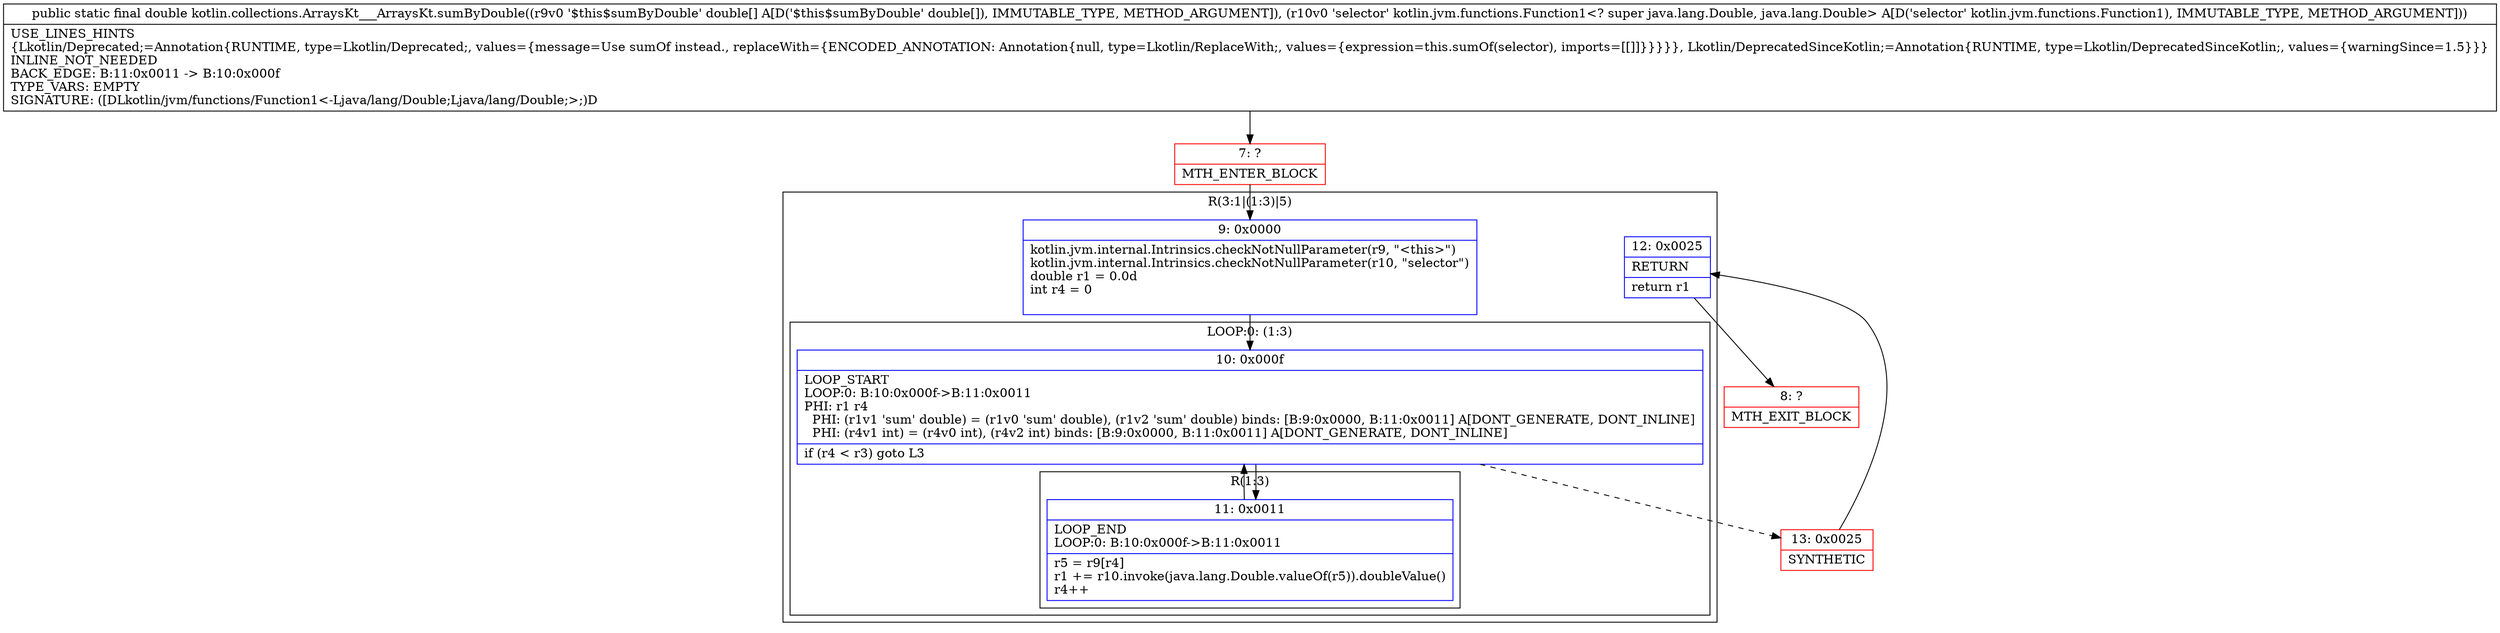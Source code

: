 digraph "CFG forkotlin.collections.ArraysKt___ArraysKt.sumByDouble([DLkotlin\/jvm\/functions\/Function1;)D" {
subgraph cluster_Region_1920866753 {
label = "R(3:1|(1:3)|5)";
node [shape=record,color=blue];
Node_9 [shape=record,label="{9\:\ 0x0000|kotlin.jvm.internal.Intrinsics.checkNotNullParameter(r9, \"\<this\>\")\lkotlin.jvm.internal.Intrinsics.checkNotNullParameter(r10, \"selector\")\ldouble r1 = 0.0d\lint r4 = 0\l\l}"];
subgraph cluster_LoopRegion_1422650736 {
label = "LOOP:0: (1:3)";
node [shape=record,color=blue];
Node_10 [shape=record,label="{10\:\ 0x000f|LOOP_START\lLOOP:0: B:10:0x000f\-\>B:11:0x0011\lPHI: r1 r4 \l  PHI: (r1v1 'sum' double) = (r1v0 'sum' double), (r1v2 'sum' double) binds: [B:9:0x0000, B:11:0x0011] A[DONT_GENERATE, DONT_INLINE]\l  PHI: (r4v1 int) = (r4v0 int), (r4v2 int) binds: [B:9:0x0000, B:11:0x0011] A[DONT_GENERATE, DONT_INLINE]\l|if (r4 \< r3) goto L3\l}"];
subgraph cluster_Region_610088933 {
label = "R(1:3)";
node [shape=record,color=blue];
Node_11 [shape=record,label="{11\:\ 0x0011|LOOP_END\lLOOP:0: B:10:0x000f\-\>B:11:0x0011\l|r5 = r9[r4]\lr1 += r10.invoke(java.lang.Double.valueOf(r5)).doubleValue()\lr4++\l}"];
}
}
Node_12 [shape=record,label="{12\:\ 0x0025|RETURN\l|return r1\l}"];
}
Node_7 [shape=record,color=red,label="{7\:\ ?|MTH_ENTER_BLOCK\l}"];
Node_13 [shape=record,color=red,label="{13\:\ 0x0025|SYNTHETIC\l}"];
Node_8 [shape=record,color=red,label="{8\:\ ?|MTH_EXIT_BLOCK\l}"];
MethodNode[shape=record,label="{public static final double kotlin.collections.ArraysKt___ArraysKt.sumByDouble((r9v0 '$this$sumByDouble' double[] A[D('$this$sumByDouble' double[]), IMMUTABLE_TYPE, METHOD_ARGUMENT]), (r10v0 'selector' kotlin.jvm.functions.Function1\<? super java.lang.Double, java.lang.Double\> A[D('selector' kotlin.jvm.functions.Function1), IMMUTABLE_TYPE, METHOD_ARGUMENT]))  | USE_LINES_HINTS\l\{Lkotlin\/Deprecated;=Annotation\{RUNTIME, type=Lkotlin\/Deprecated;, values=\{message=Use sumOf instead., replaceWith=\{ENCODED_ANNOTATION: Annotation\{null, type=Lkotlin\/ReplaceWith;, values=\{expression=this.sumOf(selector), imports=[[]]\}\}\}\}\}, Lkotlin\/DeprecatedSinceKotlin;=Annotation\{RUNTIME, type=Lkotlin\/DeprecatedSinceKotlin;, values=\{warningSince=1.5\}\}\}\lINLINE_NOT_NEEDED\lBACK_EDGE: B:11:0x0011 \-\> B:10:0x000f\lTYPE_VARS: EMPTY\lSIGNATURE: ([DLkotlin\/jvm\/functions\/Function1\<\-Ljava\/lang\/Double;Ljava\/lang\/Double;\>;)D\l}"];
MethodNode -> Node_7;Node_9 -> Node_10;
Node_10 -> Node_11;
Node_10 -> Node_13[style=dashed];
Node_11 -> Node_10;
Node_12 -> Node_8;
Node_7 -> Node_9;
Node_13 -> Node_12;
}

